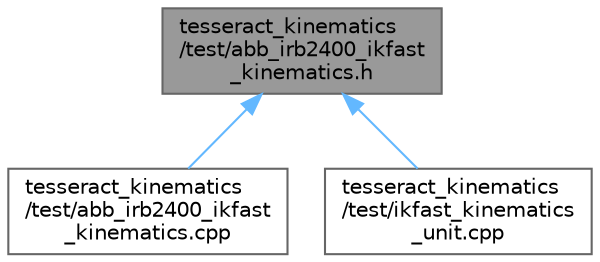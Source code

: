 digraph "tesseract_kinematics/test/abb_irb2400_ikfast_kinematics.h"
{
 // LATEX_PDF_SIZE
  bgcolor="transparent";
  edge [fontname=Helvetica,fontsize=10,labelfontname=Helvetica,labelfontsize=10];
  node [fontname=Helvetica,fontsize=10,shape=box,height=0.2,width=0.4];
  Node1 [label="tesseract_kinematics\l/test/abb_irb2400_ikfast\l_kinematics.h",height=0.2,width=0.4,color="gray40", fillcolor="grey60", style="filled", fontcolor="black",tooltip=" "];
  Node1 -> Node2 [dir="back",color="steelblue1",style="solid"];
  Node2 [label="tesseract_kinematics\l/test/abb_irb2400_ikfast\l_kinematics.cpp",height=0.2,width=0.4,color="grey40", fillcolor="white", style="filled",URL="$df/d98/abb__irb2400__ikfast__kinematics_8cpp.html",tooltip=" "];
  Node1 -> Node3 [dir="back",color="steelblue1",style="solid"];
  Node3 [label="tesseract_kinematics\l/test/ikfast_kinematics\l_unit.cpp",height=0.2,width=0.4,color="grey40", fillcolor="white", style="filled",URL="$d6/dd6/ikfast__kinematics__unit_8cpp.html",tooltip=" "];
}
